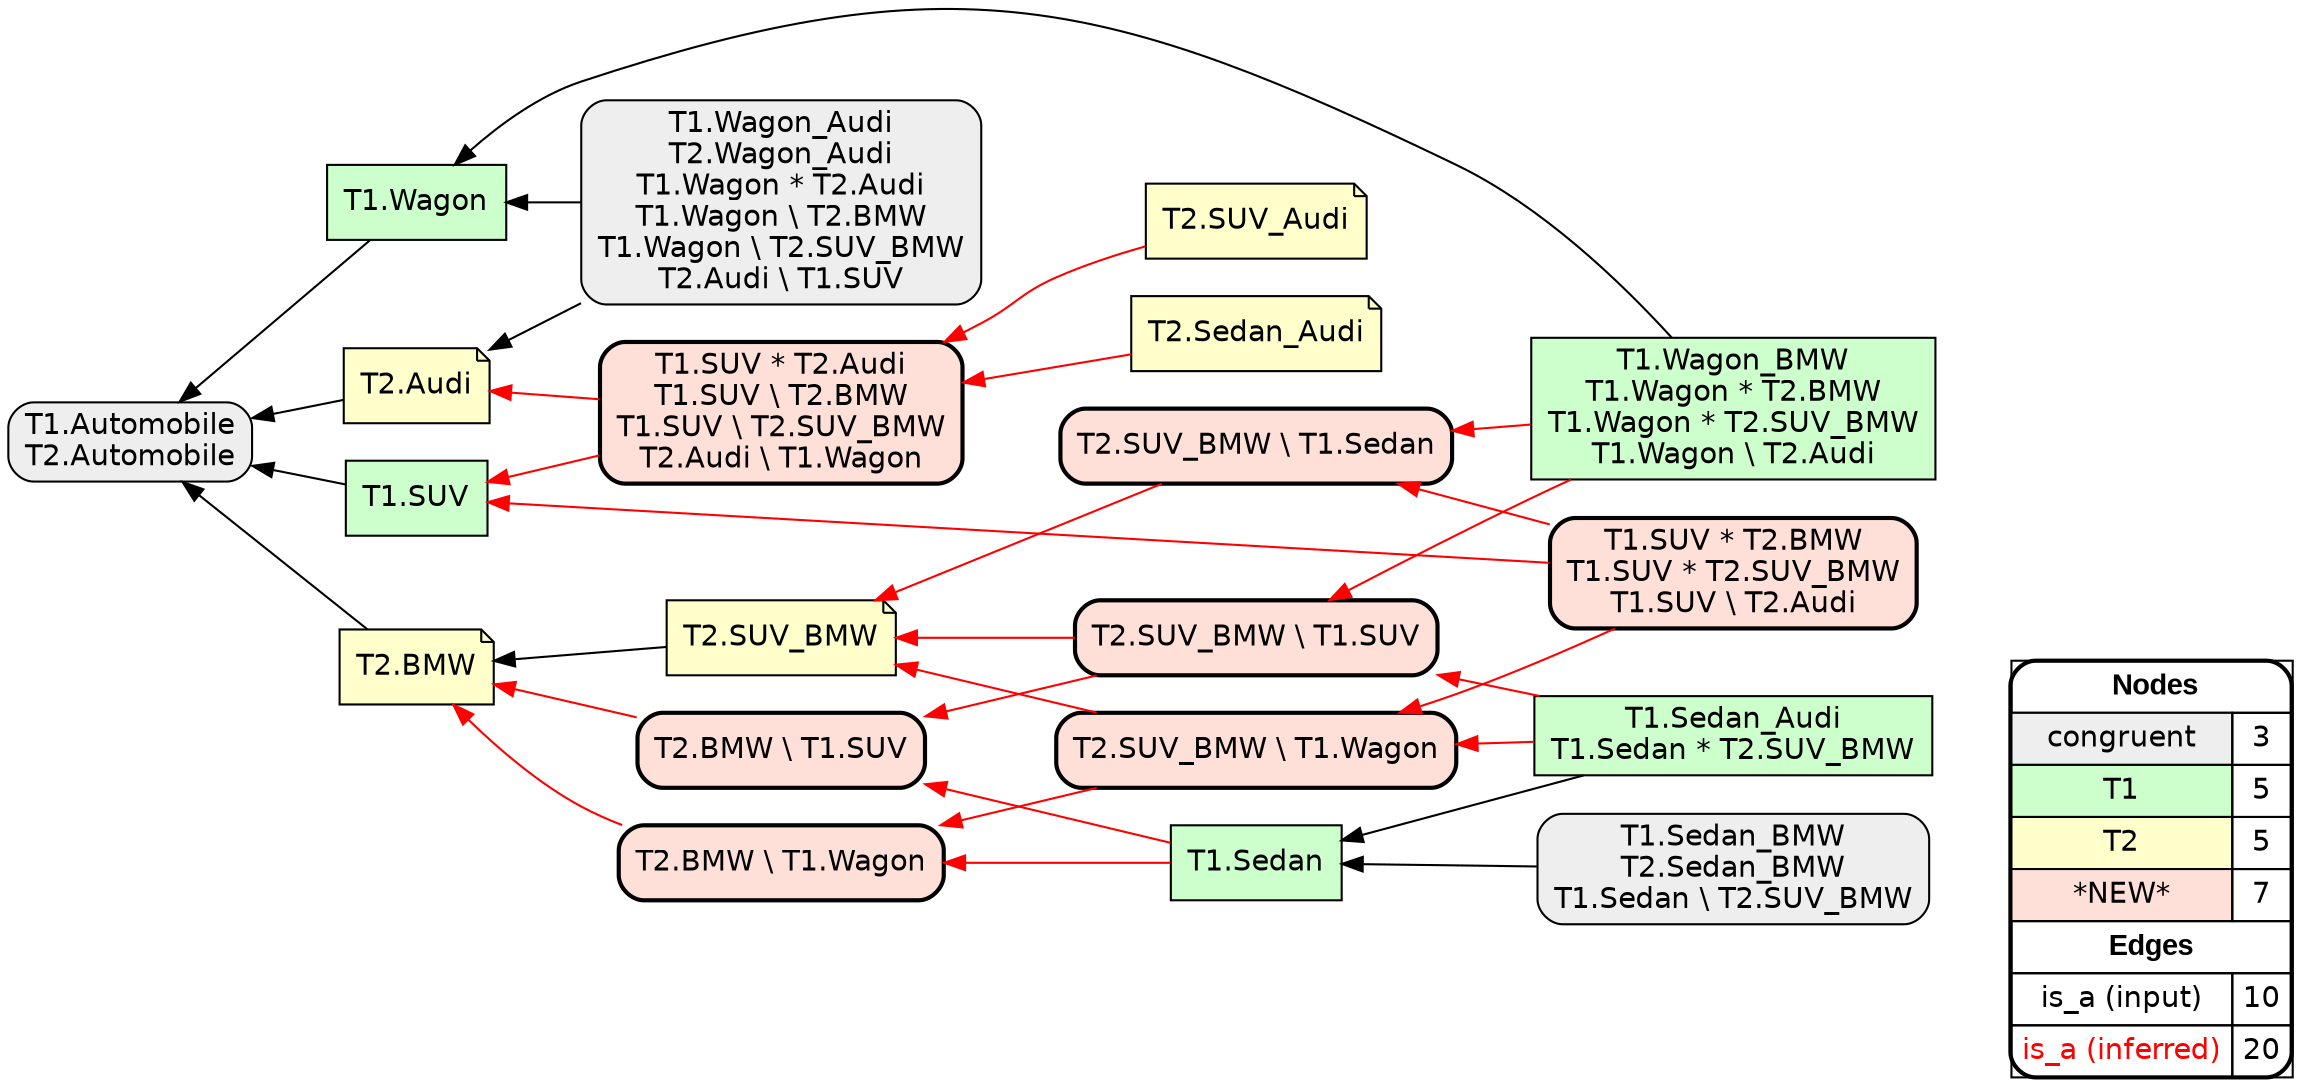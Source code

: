 digraph{
rankdir=RL
node[shape=box style="filled,rounded" fillcolor="#EEEEEE" fontname="helvetica"] 
"T1.Automobile\nT2.Automobile"
"T1.Sedan_BMW\nT2.Sedan_BMW\nT1.Sedan \\ T2.SUV_BMW"
"T1.Wagon_Audi\nT2.Wagon_Audi\nT1.Wagon * T2.Audi\nT1.Wagon \\ T2.BMW\nT1.Wagon \\ T2.SUV_BMW\nT2.Audi \\ T1.SUV"
node[shape=box style=filled fillcolor="#CCFFCC" fontname="helvetica"] 
"T1.Wagon"
"T1.Wagon_BMW\nT1.Wagon * T2.BMW\nT1.Wagon * T2.SUV_BMW\nT1.Wagon \\ T2.Audi"
"T1.Sedan_Audi\nT1.Sedan * T2.SUV_BMW"
"T1.Sedan"
"T1.SUV"
node[shape=note style=filled fillcolor="#FFFFCC" fontname="helvetica"] 
"T2.SUV_BMW"
"T2.SUV_Audi"
"T2.Audi"
"T2.BMW"
"T2.Sedan_Audi"
node[shape=box style="filled,rounded,bold" fillcolor="#FFE0D8" fontname="helvetica"] 
"T2.BMW \\ T1.SUV"
"T1.SUV * T2.BMW\nT1.SUV * T2.SUV_BMW\nT1.SUV \\ T2.Audi"
"T2.SUV_BMW \\ T1.SUV"
"T2.SUV_BMW \\ T1.Wagon"
"T2.BMW \\ T1.Wagon"
"T1.SUV * T2.Audi\nT1.SUV \\ T2.BMW\nT1.SUV \\ T2.SUV_BMW\nT2.Audi \\ T1.Wagon"
"T2.SUV_BMW \\ T1.Sedan"
edge[arrowhead=normal style=dotted color="#000000" constraint=true penwidth=1]
edge[arrowhead=normal style=solid color="#000000" constraint=true penwidth=1]
"T1.Sedan_Audi\nT1.Sedan * T2.SUV_BMW" -> "T1.Sedan"
"T1.Sedan_BMW\nT2.Sedan_BMW\nT1.Sedan \\ T2.SUV_BMW" -> "T1.Sedan"
"T1.Wagon" -> "T1.Automobile\nT2.Automobile"
"T2.BMW" -> "T1.Automobile\nT2.Automobile"
"T2.Audi" -> "T1.Automobile\nT2.Automobile"
"T2.SUV_BMW" -> "T2.BMW"
"T1.Wagon_Audi\nT2.Wagon_Audi\nT1.Wagon * T2.Audi\nT1.Wagon \\ T2.BMW\nT1.Wagon \\ T2.SUV_BMW\nT2.Audi \\ T1.SUV" -> "T1.Wagon"
"T1.Wagon_BMW\nT1.Wagon * T2.BMW\nT1.Wagon * T2.SUV_BMW\nT1.Wagon \\ T2.Audi" -> "T1.Wagon"
"T1.SUV" -> "T1.Automobile\nT2.Automobile"
"T1.Wagon_Audi\nT2.Wagon_Audi\nT1.Wagon * T2.Audi\nT1.Wagon \\ T2.BMW\nT1.Wagon \\ T2.SUV_BMW\nT2.Audi \\ T1.SUV" -> "T2.Audi"
edge[arrowhead=normal style=solid color="#FF0000" constraint=true penwidth=1]
"T2.BMW \\ T1.Wagon" -> "T2.BMW"
"T1.Sedan" -> "T2.BMW \\ T1.SUV"
"T1.Sedan_Audi\nT1.Sedan * T2.SUV_BMW" -> "T2.SUV_BMW \\ T1.SUV"
"T1.Wagon_BMW\nT1.Wagon * T2.BMW\nT1.Wagon * T2.SUV_BMW\nT1.Wagon \\ T2.Audi" -> "T2.SUV_BMW \\ T1.Sedan"
"T2.SUV_Audi" -> "T1.SUV * T2.Audi\nT1.SUV \\ T2.BMW\nT1.SUV \\ T2.SUV_BMW\nT2.Audi \\ T1.Wagon"
"T1.Sedan_Audi\nT1.Sedan * T2.SUV_BMW" -> "T2.SUV_BMW \\ T1.Wagon"
"T1.SUV * T2.BMW\nT1.SUV * T2.SUV_BMW\nT1.SUV \\ T2.Audi" -> "T2.SUV_BMW \\ T1.Wagon"
"T1.SUV * T2.Audi\nT1.SUV \\ T2.BMW\nT1.SUV \\ T2.SUV_BMW\nT2.Audi \\ T1.Wagon" -> "T2.Audi"
"T1.Wagon_BMW\nT1.Wagon * T2.BMW\nT1.Wagon * T2.SUV_BMW\nT1.Wagon \\ T2.Audi" -> "T2.SUV_BMW \\ T1.SUV"
"T2.SUV_BMW \\ T1.Sedan" -> "T2.SUV_BMW"
"T2.Sedan_Audi" -> "T1.SUV * T2.Audi\nT1.SUV \\ T2.BMW\nT1.SUV \\ T2.SUV_BMW\nT2.Audi \\ T1.Wagon"
"T1.SUV * T2.Audi\nT1.SUV \\ T2.BMW\nT1.SUV \\ T2.SUV_BMW\nT2.Audi \\ T1.Wagon" -> "T1.SUV"
"T2.SUV_BMW \\ T1.Wagon" -> "T2.SUV_BMW"
"T1.Sedan" -> "T2.BMW \\ T1.Wagon"
"T2.SUV_BMW \\ T1.Wagon" -> "T2.BMW \\ T1.Wagon"
"T2.SUV_BMW \\ T1.SUV" -> "T2.BMW \\ T1.SUV"
"T2.SUV_BMW \\ T1.SUV" -> "T2.SUV_BMW"
"T2.BMW \\ T1.SUV" -> "T2.BMW"
"T1.SUV * T2.BMW\nT1.SUV * T2.SUV_BMW\nT1.SUV \\ T2.Audi" -> "T1.SUV"
"T1.SUV * T2.BMW\nT1.SUV * T2.SUV_BMW\nT1.SUV \\ T2.Audi" -> "T2.SUV_BMW \\ T1.Sedan"
node[shape=box] 
{rank=source Legend [fillcolor= white margin=0 label=< 
 <TABLE BORDER="0" CELLBORDER="1" CELLSPACING="0" CELLPADDING="4"> 
<TR> <TD COLSPAN="2"><font face="Arial Black"> Nodes</font></TD> </TR> 
<TR> 
 <TD bgcolor="#EEEEEE" fontname="helvetica">congruent</TD> 
 <TD>3</TD> 
 </TR> 
<TR> 
 <TD bgcolor="#CCFFCC" fontname="helvetica">T1</TD> 
 <TD>5</TD> 
 </TR> 
<TR> 
 <TD bgcolor="#FFFFCC" fontname="helvetica">T2</TD> 
 <TD>5</TD> 
 </TR> 
<TR> 
 <TD bgcolor="#FFE0D8" fontname="helvetica">*NEW*</TD> 
 <TD>7</TD> 
 </TR> 
<TR> <TD COLSPAN="2"><font face = "Arial Black"> Edges </font></TD> </TR> 
<TR> 
 <TD><font color ="#000000">is_a (input)</font></TD><TD>10</TD>
</TR>
<TR> 
 <TD><font color ="#FF0000">is_a (inferred)</font></TD><TD>20</TD>
</TR>
</TABLE> 
 >] } 
}